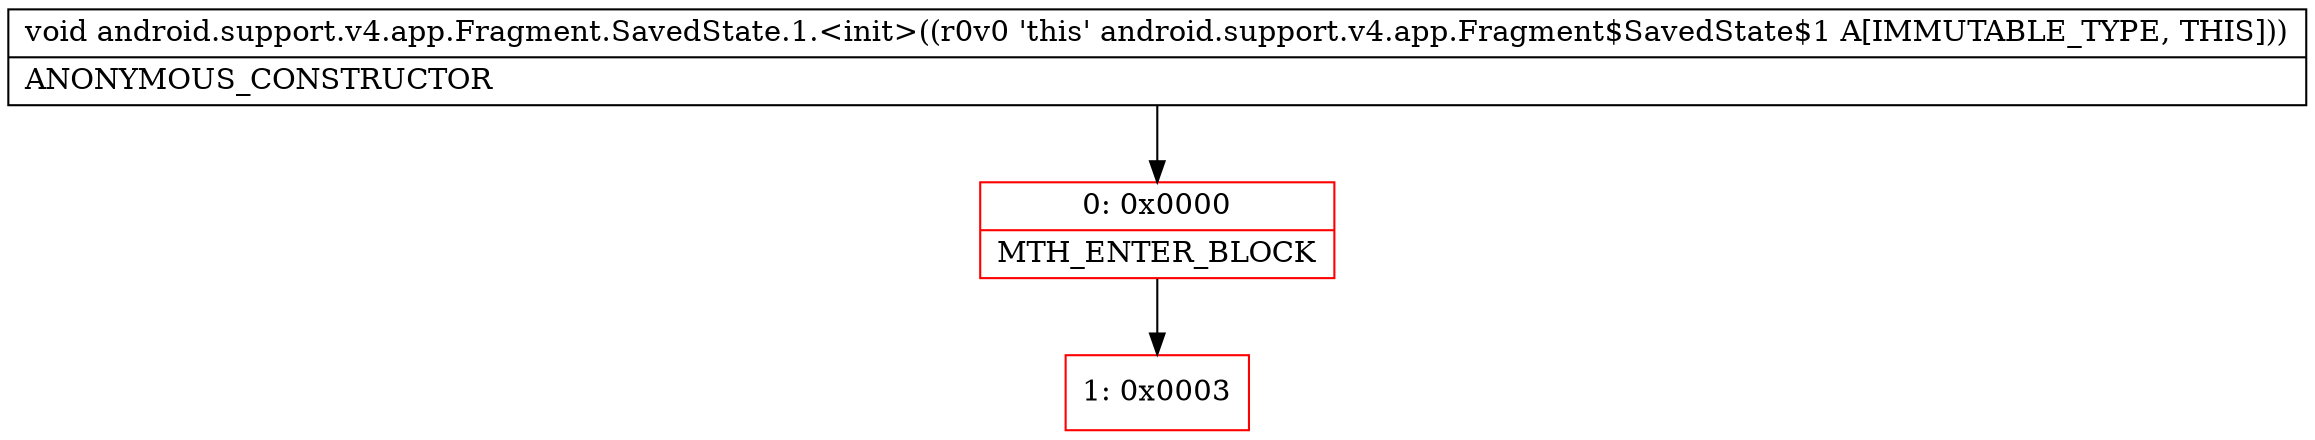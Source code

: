 digraph "CFG forandroid.support.v4.app.Fragment.SavedState.1.\<init\>()V" {
subgraph cluster_Region_1855839994 {
label = "R(0)";
node [shape=record,color=blue];
}
Node_0 [shape=record,color=red,label="{0\:\ 0x0000|MTH_ENTER_BLOCK\l}"];
Node_1 [shape=record,color=red,label="{1\:\ 0x0003}"];
MethodNode[shape=record,label="{void android.support.v4.app.Fragment.SavedState.1.\<init\>((r0v0 'this' android.support.v4.app.Fragment$SavedState$1 A[IMMUTABLE_TYPE, THIS]))  | ANONYMOUS_CONSTRUCTOR\l}"];
MethodNode -> Node_0;
Node_0 -> Node_1;
}

